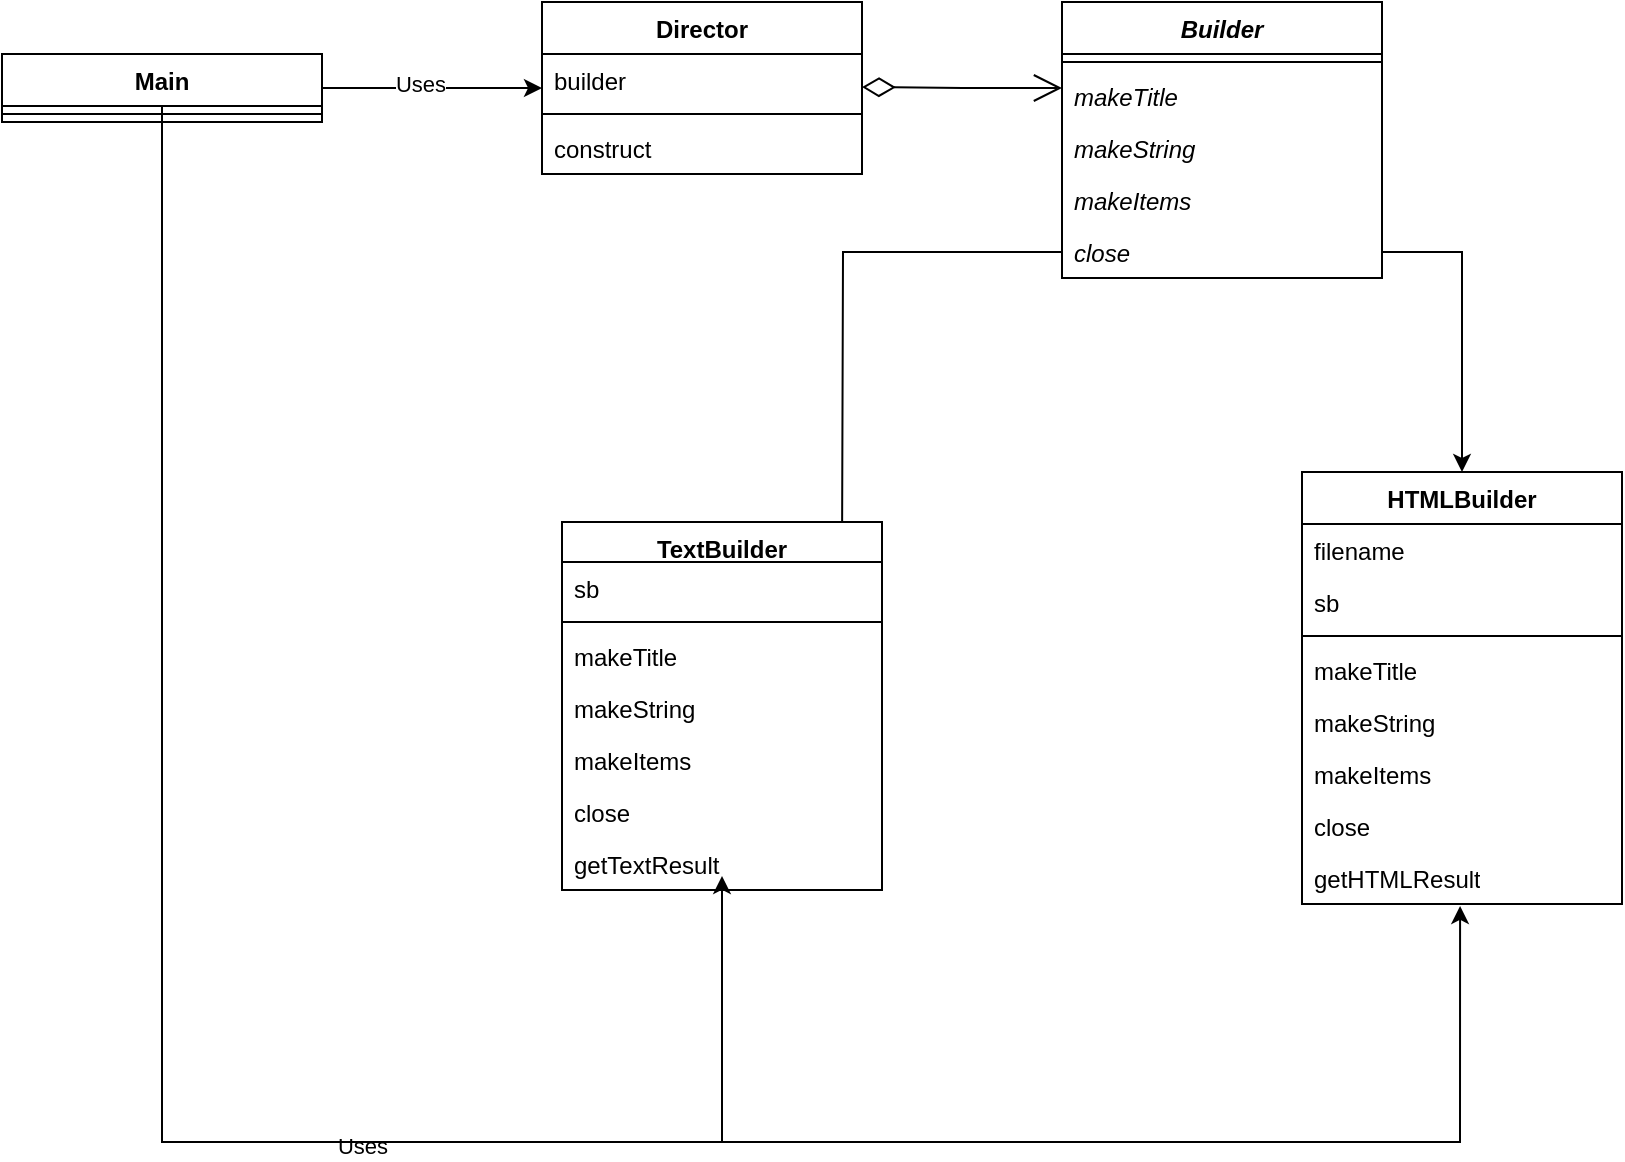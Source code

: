 <mxfile version="21.6.8" type="device">
  <diagram id="C5RBs43oDa-KdzZeNtuy" name="Page-1">
    <mxGraphModel dx="1114" dy="854" grid="1" gridSize="10" guides="1" tooltips="1" connect="1" arrows="1" fold="1" page="1" pageScale="1" pageWidth="827" pageHeight="1169" math="0" shadow="0">
      <root>
        <mxCell id="WIyWlLk6GJQsqaUBKTNV-0" />
        <mxCell id="WIyWlLk6GJQsqaUBKTNV-1" parent="WIyWlLk6GJQsqaUBKTNV-0" />
        <mxCell id="0oKk4t7Vl8rPvIOOJcbb-15" style="edgeStyle=orthogonalEdgeStyle;rounded=0;orthogonalLoop=1;jettySize=auto;html=1;exitX=1;exitY=0.5;exitDx=0;exitDy=0;" edge="1" parent="WIyWlLk6GJQsqaUBKTNV-1" source="0oKk4t7Vl8rPvIOOJcbb-1" target="0oKk4t7Vl8rPvIOOJcbb-11">
          <mxGeometry relative="1" as="geometry" />
        </mxCell>
        <mxCell id="0oKk4t7Vl8rPvIOOJcbb-60" value="Uses&lt;br&gt;" style="edgeLabel;html=1;align=center;verticalAlign=middle;resizable=0;points=[];" vertex="1" connectable="0" parent="0oKk4t7Vl8rPvIOOJcbb-15">
          <mxGeometry x="-0.109" y="2" relative="1" as="geometry">
            <mxPoint as="offset" />
          </mxGeometry>
        </mxCell>
        <mxCell id="0oKk4t7Vl8rPvIOOJcbb-56" style="edgeStyle=elbowEdgeStyle;rounded=0;orthogonalLoop=1;jettySize=auto;html=1;exitX=0.5;exitY=1;exitDx=0;exitDy=0;entryX=0.5;entryY=1.115;entryDx=0;entryDy=0;elbow=vertical;entryPerimeter=0;" edge="1" parent="WIyWlLk6GJQsqaUBKTNV-1">
          <mxGeometry relative="1" as="geometry">
            <mxPoint x="80" y="180" as="sourcePoint" />
            <mxPoint x="360" y="566.99" as="targetPoint" />
            <Array as="points">
              <mxPoint x="180" y="700" />
            </Array>
          </mxGeometry>
        </mxCell>
        <mxCell id="0oKk4t7Vl8rPvIOOJcbb-61" value="Uses" style="edgeLabel;html=1;align=center;verticalAlign=middle;resizable=0;points=[];" vertex="1" connectable="0" parent="0oKk4t7Vl8rPvIOOJcbb-56">
          <mxGeometry x="0.329" y="-2" relative="1" as="geometry">
            <mxPoint as="offset" />
          </mxGeometry>
        </mxCell>
        <mxCell id="0oKk4t7Vl8rPvIOOJcbb-62" style="edgeStyle=orthogonalEdgeStyle;rounded=0;orthogonalLoop=1;jettySize=auto;html=1;entryX=0.494;entryY=1.038;entryDx=0;entryDy=0;entryPerimeter=0;" edge="1" parent="WIyWlLk6GJQsqaUBKTNV-1" source="0oKk4t7Vl8rPvIOOJcbb-1" target="0oKk4t7Vl8rPvIOOJcbb-48">
          <mxGeometry relative="1" as="geometry">
            <Array as="points">
              <mxPoint x="80" y="700" />
              <mxPoint x="729" y="700" />
            </Array>
          </mxGeometry>
        </mxCell>
        <mxCell id="0oKk4t7Vl8rPvIOOJcbb-1" value="Main" style="swimlane;fontStyle=1;align=center;verticalAlign=top;childLayout=stackLayout;horizontal=1;startSize=26;horizontalStack=0;resizeParent=1;resizeParentMax=0;resizeLast=0;collapsible=1;marginBottom=0;whiteSpace=wrap;html=1;" vertex="1" parent="WIyWlLk6GJQsqaUBKTNV-1">
          <mxGeometry y="156" width="160" height="34" as="geometry" />
        </mxCell>
        <mxCell id="0oKk4t7Vl8rPvIOOJcbb-3" value="" style="line;strokeWidth=1;fillColor=none;align=left;verticalAlign=middle;spacingTop=-1;spacingLeft=3;spacingRight=3;rotatable=0;labelPosition=right;points=[];portConstraint=eastwest;strokeColor=inherit;" vertex="1" parent="0oKk4t7Vl8rPvIOOJcbb-1">
          <mxGeometry y="26" width="160" height="8" as="geometry" />
        </mxCell>
        <mxCell id="0oKk4t7Vl8rPvIOOJcbb-11" value="Director" style="swimlane;fontStyle=1;align=center;verticalAlign=top;childLayout=stackLayout;horizontal=1;startSize=26;horizontalStack=0;resizeParent=1;resizeParentMax=0;resizeLast=0;collapsible=1;marginBottom=0;whiteSpace=wrap;html=1;" vertex="1" parent="WIyWlLk6GJQsqaUBKTNV-1">
          <mxGeometry x="270" y="130" width="160" height="86" as="geometry" />
        </mxCell>
        <mxCell id="0oKk4t7Vl8rPvIOOJcbb-12" value="builder" style="text;strokeColor=none;fillColor=none;align=left;verticalAlign=top;spacingLeft=4;spacingRight=4;overflow=hidden;rotatable=0;points=[[0,0.5],[1,0.5]];portConstraint=eastwest;whiteSpace=wrap;html=1;" vertex="1" parent="0oKk4t7Vl8rPvIOOJcbb-11">
          <mxGeometry y="26" width="160" height="26" as="geometry" />
        </mxCell>
        <mxCell id="0oKk4t7Vl8rPvIOOJcbb-13" value="" style="line;strokeWidth=1;fillColor=none;align=left;verticalAlign=middle;spacingTop=-1;spacingLeft=3;spacingRight=3;rotatable=0;labelPosition=right;points=[];portConstraint=eastwest;strokeColor=inherit;" vertex="1" parent="0oKk4t7Vl8rPvIOOJcbb-11">
          <mxGeometry y="52" width="160" height="8" as="geometry" />
        </mxCell>
        <mxCell id="0oKk4t7Vl8rPvIOOJcbb-14" value="construct" style="text;strokeColor=none;fillColor=none;align=left;verticalAlign=top;spacingLeft=4;spacingRight=4;overflow=hidden;rotatable=0;points=[[0,0.5],[1,0.5]];portConstraint=eastwest;whiteSpace=wrap;html=1;" vertex="1" parent="0oKk4t7Vl8rPvIOOJcbb-11">
          <mxGeometry y="60" width="160" height="26" as="geometry" />
        </mxCell>
        <mxCell id="0oKk4t7Vl8rPvIOOJcbb-16" value="&lt;i&gt;Builder&lt;/i&gt;" style="swimlane;fontStyle=1;align=center;verticalAlign=top;childLayout=stackLayout;horizontal=1;startSize=26;horizontalStack=0;resizeParent=1;resizeParentMax=0;resizeLast=0;collapsible=1;marginBottom=0;whiteSpace=wrap;html=1;" vertex="1" parent="WIyWlLk6GJQsqaUBKTNV-1">
          <mxGeometry x="530" y="130" width="160" height="138" as="geometry" />
        </mxCell>
        <mxCell id="0oKk4t7Vl8rPvIOOJcbb-18" value="" style="line;strokeWidth=1;fillColor=none;align=left;verticalAlign=middle;spacingTop=-1;spacingLeft=3;spacingRight=3;rotatable=0;labelPosition=right;points=[];portConstraint=eastwest;strokeColor=inherit;" vertex="1" parent="0oKk4t7Vl8rPvIOOJcbb-16">
          <mxGeometry y="26" width="160" height="8" as="geometry" />
        </mxCell>
        <mxCell id="0oKk4t7Vl8rPvIOOJcbb-19" value="&lt;i&gt;makeTitle&lt;/i&gt;" style="text;strokeColor=none;fillColor=none;align=left;verticalAlign=top;spacingLeft=4;spacingRight=4;overflow=hidden;rotatable=0;points=[[0,0.5],[1,0.5]];portConstraint=eastwest;whiteSpace=wrap;html=1;" vertex="1" parent="0oKk4t7Vl8rPvIOOJcbb-16">
          <mxGeometry y="34" width="160" height="26" as="geometry" />
        </mxCell>
        <mxCell id="0oKk4t7Vl8rPvIOOJcbb-22" value="&lt;i&gt;makeString&lt;span style=&quot;white-space: pre;&quot;&gt;&#x9;&lt;/span&gt;&lt;/i&gt;" style="text;strokeColor=none;fillColor=none;align=left;verticalAlign=top;spacingLeft=4;spacingRight=4;overflow=hidden;rotatable=0;points=[[0,0.5],[1,0.5]];portConstraint=eastwest;whiteSpace=wrap;html=1;" vertex="1" parent="0oKk4t7Vl8rPvIOOJcbb-16">
          <mxGeometry y="60" width="160" height="26" as="geometry" />
        </mxCell>
        <mxCell id="0oKk4t7Vl8rPvIOOJcbb-21" value="&lt;i&gt;makeItems&lt;/i&gt;" style="text;strokeColor=none;fillColor=none;align=left;verticalAlign=top;spacingLeft=4;spacingRight=4;overflow=hidden;rotatable=0;points=[[0,0.5],[1,0.5]];portConstraint=eastwest;whiteSpace=wrap;html=1;" vertex="1" parent="0oKk4t7Vl8rPvIOOJcbb-16">
          <mxGeometry y="86" width="160" height="26" as="geometry" />
        </mxCell>
        <mxCell id="0oKk4t7Vl8rPvIOOJcbb-27" style="edgeStyle=orthogonalEdgeStyle;rounded=0;orthogonalLoop=1;jettySize=auto;html=1;" edge="1" parent="0oKk4t7Vl8rPvIOOJcbb-16" source="0oKk4t7Vl8rPvIOOJcbb-20">
          <mxGeometry relative="1" as="geometry">
            <mxPoint x="-110" y="280" as="targetPoint" />
          </mxGeometry>
        </mxCell>
        <mxCell id="0oKk4t7Vl8rPvIOOJcbb-20" value="&lt;i&gt;close&lt;/i&gt;" style="text;strokeColor=none;fillColor=none;align=left;verticalAlign=top;spacingLeft=4;spacingRight=4;overflow=hidden;rotatable=0;points=[[0,0.5],[1,0.5]];portConstraint=eastwest;whiteSpace=wrap;html=1;" vertex="1" parent="0oKk4t7Vl8rPvIOOJcbb-16">
          <mxGeometry y="112" width="160" height="26" as="geometry" />
        </mxCell>
        <mxCell id="0oKk4t7Vl8rPvIOOJcbb-26" value="" style="endArrow=open;html=1;endSize=12;startArrow=diamondThin;startSize=14;startFill=0;edgeStyle=orthogonalEdgeStyle;align=left;verticalAlign=bottom;rounded=0;" edge="1" parent="WIyWlLk6GJQsqaUBKTNV-1">
          <mxGeometry x="-1" y="3" relative="1" as="geometry">
            <mxPoint x="430" y="172.5" as="sourcePoint" />
            <mxPoint x="530" y="173" as="targetPoint" />
            <mxPoint as="offset" />
          </mxGeometry>
        </mxCell>
        <mxCell id="0oKk4t7Vl8rPvIOOJcbb-29" value="HTMLBuilder" style="swimlane;fontStyle=1;align=center;verticalAlign=top;childLayout=stackLayout;horizontal=1;startSize=26;horizontalStack=0;resizeParent=1;resizeParentMax=0;resizeLast=0;collapsible=1;marginBottom=0;whiteSpace=wrap;html=1;" vertex="1" parent="WIyWlLk6GJQsqaUBKTNV-1">
          <mxGeometry x="650" y="365" width="160" height="216" as="geometry" />
        </mxCell>
        <mxCell id="0oKk4t7Vl8rPvIOOJcbb-30" value="filename" style="text;strokeColor=none;fillColor=none;align=left;verticalAlign=top;spacingLeft=4;spacingRight=4;overflow=hidden;rotatable=0;points=[[0,0.5],[1,0.5]];portConstraint=eastwest;whiteSpace=wrap;html=1;" vertex="1" parent="0oKk4t7Vl8rPvIOOJcbb-29">
          <mxGeometry y="26" width="160" height="26" as="geometry" />
        </mxCell>
        <mxCell id="0oKk4t7Vl8rPvIOOJcbb-42" value="sb" style="text;strokeColor=none;fillColor=none;align=left;verticalAlign=top;spacingLeft=4;spacingRight=4;overflow=hidden;rotatable=0;points=[[0,0.5],[1,0.5]];portConstraint=eastwest;whiteSpace=wrap;html=1;" vertex="1" parent="0oKk4t7Vl8rPvIOOJcbb-29">
          <mxGeometry y="52" width="160" height="26" as="geometry" />
        </mxCell>
        <mxCell id="0oKk4t7Vl8rPvIOOJcbb-31" value="" style="line;strokeWidth=1;fillColor=none;align=left;verticalAlign=middle;spacingTop=-1;spacingLeft=3;spacingRight=3;rotatable=0;labelPosition=right;points=[];portConstraint=eastwest;strokeColor=inherit;" vertex="1" parent="0oKk4t7Vl8rPvIOOJcbb-29">
          <mxGeometry y="78" width="160" height="8" as="geometry" />
        </mxCell>
        <mxCell id="0oKk4t7Vl8rPvIOOJcbb-32" value="makeTitle" style="text;strokeColor=none;fillColor=none;align=left;verticalAlign=top;spacingLeft=4;spacingRight=4;overflow=hidden;rotatable=0;points=[[0,0.5],[1,0.5]];portConstraint=eastwest;whiteSpace=wrap;html=1;" vertex="1" parent="0oKk4t7Vl8rPvIOOJcbb-29">
          <mxGeometry y="86" width="160" height="26" as="geometry" />
        </mxCell>
        <mxCell id="0oKk4t7Vl8rPvIOOJcbb-45" value="makeString" style="text;strokeColor=none;fillColor=none;align=left;verticalAlign=top;spacingLeft=4;spacingRight=4;overflow=hidden;rotatable=0;points=[[0,0.5],[1,0.5]];portConstraint=eastwest;whiteSpace=wrap;html=1;" vertex="1" parent="0oKk4t7Vl8rPvIOOJcbb-29">
          <mxGeometry y="112" width="160" height="26" as="geometry" />
        </mxCell>
        <mxCell id="0oKk4t7Vl8rPvIOOJcbb-46" value="makeItems" style="text;strokeColor=none;fillColor=none;align=left;verticalAlign=top;spacingLeft=4;spacingRight=4;overflow=hidden;rotatable=0;points=[[0,0.5],[1,0.5]];portConstraint=eastwest;whiteSpace=wrap;html=1;" vertex="1" parent="0oKk4t7Vl8rPvIOOJcbb-29">
          <mxGeometry y="138" width="160" height="26" as="geometry" />
        </mxCell>
        <mxCell id="0oKk4t7Vl8rPvIOOJcbb-47" value="close" style="text;strokeColor=none;fillColor=none;align=left;verticalAlign=top;spacingLeft=4;spacingRight=4;overflow=hidden;rotatable=0;points=[[0,0.5],[1,0.5]];portConstraint=eastwest;whiteSpace=wrap;html=1;" vertex="1" parent="0oKk4t7Vl8rPvIOOJcbb-29">
          <mxGeometry y="164" width="160" height="26" as="geometry" />
        </mxCell>
        <mxCell id="0oKk4t7Vl8rPvIOOJcbb-48" value="getHTMLResult" style="text;strokeColor=none;fillColor=none;align=left;verticalAlign=top;spacingLeft=4;spacingRight=4;overflow=hidden;rotatable=0;points=[[0,0.5],[1,0.5]];portConstraint=eastwest;whiteSpace=wrap;html=1;" vertex="1" parent="0oKk4t7Vl8rPvIOOJcbb-29">
          <mxGeometry y="190" width="160" height="26" as="geometry" />
        </mxCell>
        <mxCell id="0oKk4t7Vl8rPvIOOJcbb-28" style="edgeStyle=orthogonalEdgeStyle;rounded=0;orthogonalLoop=1;jettySize=auto;html=1;" edge="1" parent="WIyWlLk6GJQsqaUBKTNV-1" source="0oKk4t7Vl8rPvIOOJcbb-20" target="0oKk4t7Vl8rPvIOOJcbb-29">
          <mxGeometry relative="1" as="geometry">
            <mxPoint x="730" y="410" as="targetPoint" />
          </mxGeometry>
        </mxCell>
        <mxCell id="0oKk4t7Vl8rPvIOOJcbb-33" value="TextBuilder" style="swimlane;fontStyle=1;align=center;verticalAlign=top;childLayout=stackLayout;horizontal=1;startSize=20;horizontalStack=0;resizeParent=1;resizeParentMax=0;resizeLast=0;collapsible=1;marginBottom=0;whiteSpace=wrap;html=1;" vertex="1" parent="WIyWlLk6GJQsqaUBKTNV-1">
          <mxGeometry x="280" y="390" width="160" height="184" as="geometry" />
        </mxCell>
        <mxCell id="0oKk4t7Vl8rPvIOOJcbb-34" value="sb" style="text;strokeColor=none;fillColor=none;align=left;verticalAlign=top;spacingLeft=4;spacingRight=4;overflow=hidden;rotatable=0;points=[[0,0.5],[1,0.5]];portConstraint=eastwest;whiteSpace=wrap;html=1;" vertex="1" parent="0oKk4t7Vl8rPvIOOJcbb-33">
          <mxGeometry y="20" width="160" height="26" as="geometry" />
        </mxCell>
        <mxCell id="0oKk4t7Vl8rPvIOOJcbb-35" value="" style="line;strokeWidth=1;fillColor=none;align=left;verticalAlign=middle;spacingTop=-1;spacingLeft=3;spacingRight=3;rotatable=0;labelPosition=right;points=[];portConstraint=eastwest;strokeColor=inherit;" vertex="1" parent="0oKk4t7Vl8rPvIOOJcbb-33">
          <mxGeometry y="46" width="160" height="8" as="geometry" />
        </mxCell>
        <mxCell id="0oKk4t7Vl8rPvIOOJcbb-36" value="makeTitle" style="text;strokeColor=none;fillColor=none;align=left;verticalAlign=top;spacingLeft=4;spacingRight=4;overflow=hidden;rotatable=0;points=[[0,0.5],[1,0.5]];portConstraint=eastwest;whiteSpace=wrap;html=1;" vertex="1" parent="0oKk4t7Vl8rPvIOOJcbb-33">
          <mxGeometry y="54" width="160" height="26" as="geometry" />
        </mxCell>
        <mxCell id="0oKk4t7Vl8rPvIOOJcbb-38" value="makeString" style="text;strokeColor=none;fillColor=none;align=left;verticalAlign=top;spacingLeft=4;spacingRight=4;overflow=hidden;rotatable=0;points=[[0,0.5],[1,0.5]];portConstraint=eastwest;whiteSpace=wrap;html=1;" vertex="1" parent="0oKk4t7Vl8rPvIOOJcbb-33">
          <mxGeometry y="80" width="160" height="26" as="geometry" />
        </mxCell>
        <mxCell id="0oKk4t7Vl8rPvIOOJcbb-39" value="makeItems" style="text;strokeColor=none;fillColor=none;align=left;verticalAlign=top;spacingLeft=4;spacingRight=4;overflow=hidden;rotatable=0;points=[[0,0.5],[1,0.5]];portConstraint=eastwest;whiteSpace=wrap;html=1;" vertex="1" parent="0oKk4t7Vl8rPvIOOJcbb-33">
          <mxGeometry y="106" width="160" height="26" as="geometry" />
        </mxCell>
        <mxCell id="0oKk4t7Vl8rPvIOOJcbb-40" value="close" style="text;strokeColor=none;fillColor=none;align=left;verticalAlign=top;spacingLeft=4;spacingRight=4;overflow=hidden;rotatable=0;points=[[0,0.5],[1,0.5]];portConstraint=eastwest;whiteSpace=wrap;html=1;" vertex="1" parent="0oKk4t7Vl8rPvIOOJcbb-33">
          <mxGeometry y="132" width="160" height="26" as="geometry" />
        </mxCell>
        <mxCell id="0oKk4t7Vl8rPvIOOJcbb-41" value="getTextResult" style="text;strokeColor=none;fillColor=none;align=left;verticalAlign=top;spacingLeft=4;spacingRight=4;overflow=hidden;rotatable=0;points=[[0,0.5],[1,0.5]];portConstraint=eastwest;whiteSpace=wrap;html=1;" vertex="1" parent="0oKk4t7Vl8rPvIOOJcbb-33">
          <mxGeometry y="158" width="160" height="26" as="geometry" />
        </mxCell>
      </root>
    </mxGraphModel>
  </diagram>
</mxfile>
